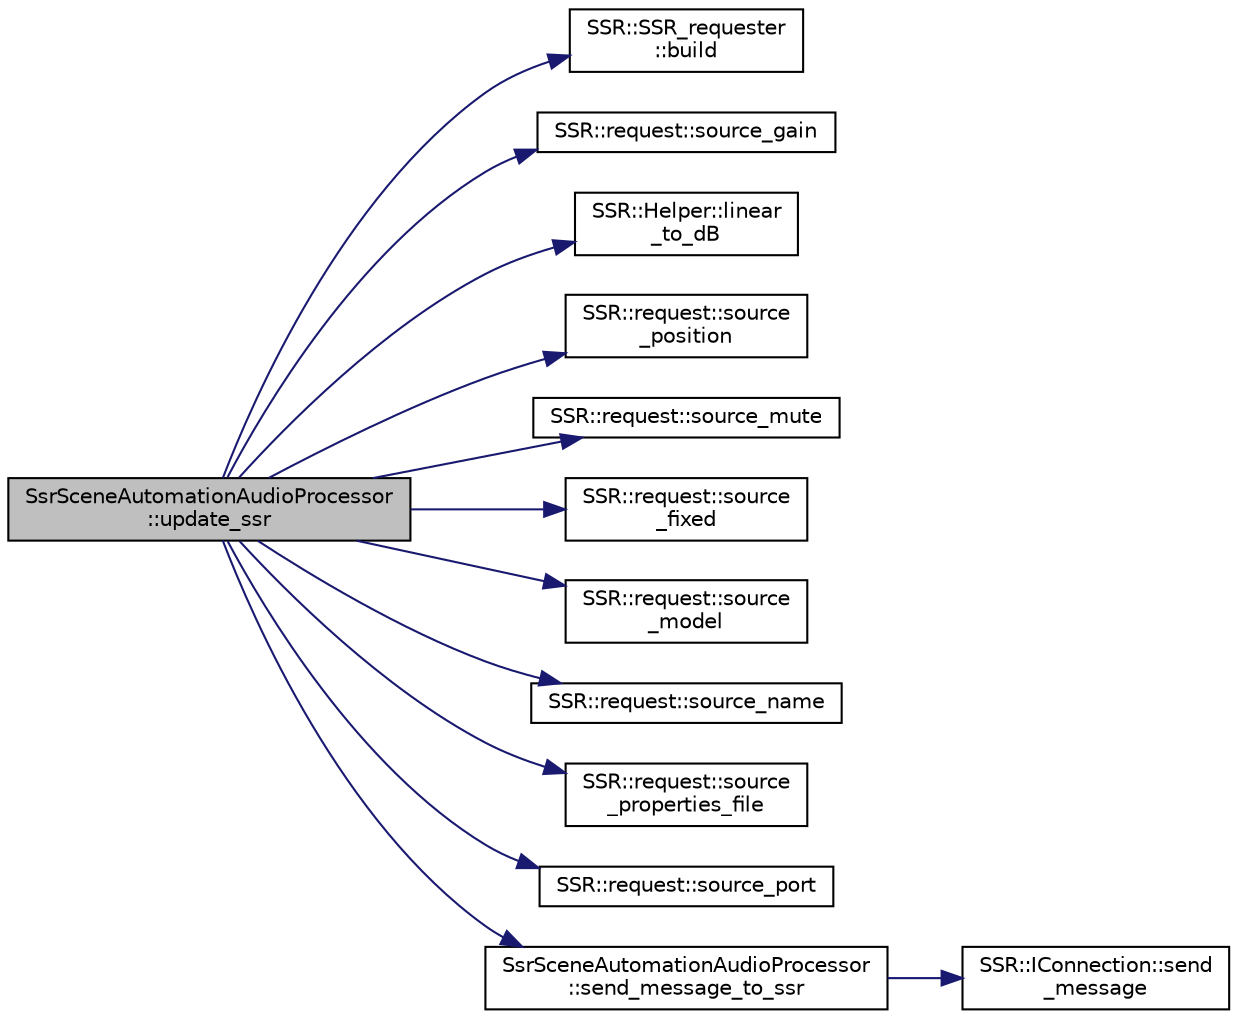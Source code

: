 digraph "SsrSceneAutomationAudioProcessor::update_ssr"
{
  edge [fontname="Helvetica",fontsize="10",labelfontname="Helvetica",labelfontsize="10"];
  node [fontname="Helvetica",fontsize="10",shape=record];
  rankdir="LR";
  Node1 [label="SsrSceneAutomationAudioProcessor\l::update_ssr",height=0.2,width=0.4,color="black", fillcolor="grey75", style="filled" fontcolor="black"];
  Node1 -> Node2 [color="midnightblue",fontsize="10",style="solid",fontname="Helvetica"];
  Node2 [label="SSR::SSR_requester\l::build",height=0.2,width=0.4,color="black", fillcolor="white", style="filled",URL="$classSSR_1_1SSR__requester.html#a12e16372ec9efbca90653e92e4b64af6"];
  Node1 -> Node3 [color="midnightblue",fontsize="10",style="solid",fontname="Helvetica"];
  Node3 [label="SSR::request::source_gain",height=0.2,width=0.4,color="black", fillcolor="white", style="filled",URL="$namespaceSSR_1_1request.html#ae74fe50dcd28b59a65a302493b94d689"];
  Node1 -> Node4 [color="midnightblue",fontsize="10",style="solid",fontname="Helvetica"];
  Node4 [label="SSR::Helper::linear\l_to_dB",height=0.2,width=0.4,color="black", fillcolor="white", style="filled",URL="$classSSR_1_1Helper.html#aa2dc7c3f6abd4a52d7ef78d82dd89852"];
  Node1 -> Node5 [color="midnightblue",fontsize="10",style="solid",fontname="Helvetica"];
  Node5 [label="SSR::request::source\l_position",height=0.2,width=0.4,color="black", fillcolor="white", style="filled",URL="$namespaceSSR_1_1request.html#ae279ccd2363c0366e0b6da3a156604de"];
  Node1 -> Node6 [color="midnightblue",fontsize="10",style="solid",fontname="Helvetica"];
  Node6 [label="SSR::request::source_mute",height=0.2,width=0.4,color="black", fillcolor="white", style="filled",URL="$namespaceSSR_1_1request.html#adf834fe564574b466e558639ea46b499"];
  Node1 -> Node7 [color="midnightblue",fontsize="10",style="solid",fontname="Helvetica"];
  Node7 [label="SSR::request::source\l_fixed",height=0.2,width=0.4,color="black", fillcolor="white", style="filled",URL="$namespaceSSR_1_1request.html#a18a96e931ab9839772bc687a905073ea"];
  Node1 -> Node8 [color="midnightblue",fontsize="10",style="solid",fontname="Helvetica"];
  Node8 [label="SSR::request::source\l_model",height=0.2,width=0.4,color="black", fillcolor="white", style="filled",URL="$namespaceSSR_1_1request.html#ab54d0c73a1809fbd81bb8c63397a145c"];
  Node1 -> Node9 [color="midnightblue",fontsize="10",style="solid",fontname="Helvetica"];
  Node9 [label="SSR::request::source_name",height=0.2,width=0.4,color="black", fillcolor="white", style="filled",URL="$namespaceSSR_1_1request.html#a02e519f25618e37b02d961d0b484abe0"];
  Node1 -> Node10 [color="midnightblue",fontsize="10",style="solid",fontname="Helvetica"];
  Node10 [label="SSR::request::source\l_properties_file",height=0.2,width=0.4,color="black", fillcolor="white", style="filled",URL="$namespaceSSR_1_1request.html#a39eaeaa80a353d669fdca01c5b5ecc9a"];
  Node1 -> Node11 [color="midnightblue",fontsize="10",style="solid",fontname="Helvetica"];
  Node11 [label="SSR::request::source_port",height=0.2,width=0.4,color="black", fillcolor="white", style="filled",URL="$namespaceSSR_1_1request.html#ac23a51a3ed4e1a3887d06d7c3bad2af4"];
  Node1 -> Node12 [color="midnightblue",fontsize="10",style="solid",fontname="Helvetica"];
  Node12 [label="SsrSceneAutomationAudioProcessor\l::send_message_to_ssr",height=0.2,width=0.4,color="black", fillcolor="white", style="filled",URL="$classSsrSceneAutomationAudioProcessor.html#a2c60db16017bac6a6dd9e7613fba233f"];
  Node12 -> Node13 [color="midnightblue",fontsize="10",style="solid",fontname="Helvetica"];
  Node13 [label="SSR::IConnection::send\l_message",height=0.2,width=0.4,color="black", fillcolor="white", style="filled",URL="$classSSR_1_1IConnection.html#a2cc678a37ae55b627149b00adf43e8bc"];
}
